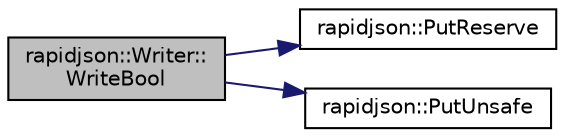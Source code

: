 digraph "rapidjson::Writer::WriteBool"
{
 // INTERACTIVE_SVG=YES
 // LATEX_PDF_SIZE
  edge [fontname="Helvetica",fontsize="10",labelfontname="Helvetica",labelfontsize="10"];
  node [fontname="Helvetica",fontsize="10",shape=record];
  rankdir="LR";
  Node61 [label="rapidjson::Writer::\lWriteBool",height=0.2,width=0.4,color="black", fillcolor="grey75", style="filled", fontcolor="black",tooltip=" "];
  Node61 -> Node62 [color="midnightblue",fontsize="10",style="solid",fontname="Helvetica"];
  Node62 [label="rapidjson::PutReserve",height=0.2,width=0.4,color="black", fillcolor="white", style="filled",URL="$namespacerapidjson.html#a820f77efccfbb749bd15fe4822d2c740",tooltip="Reserve n characters for writing to a stream."];
  Node61 -> Node63 [color="midnightblue",fontsize="10",style="solid",fontname="Helvetica"];
  Node63 [label="rapidjson::PutUnsafe",height=0.2,width=0.4,color="black", fillcolor="white", style="filled",URL="$namespacerapidjson.html#a0a774dcffe8ae07686f459ae017d2f20",tooltip="Write character to a stream, presuming buffer is reserved."];
}
